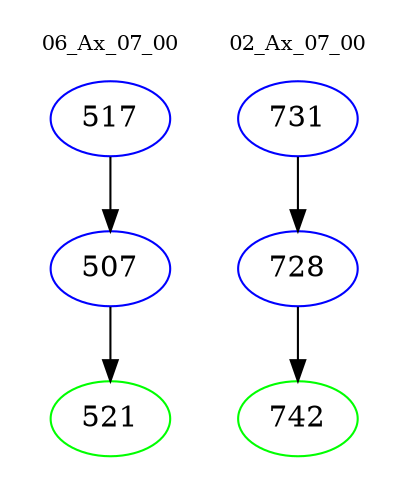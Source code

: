 digraph{
subgraph cluster_0 {
color = white
label = "06_Ax_07_00";
fontsize=10;
T0_517 [label="517", color="blue"]
T0_517 -> T0_507 [color="black"]
T0_507 [label="507", color="blue"]
T0_507 -> T0_521 [color="black"]
T0_521 [label="521", color="green"]
}
subgraph cluster_1 {
color = white
label = "02_Ax_07_00";
fontsize=10;
T1_731 [label="731", color="blue"]
T1_731 -> T1_728 [color="black"]
T1_728 [label="728", color="blue"]
T1_728 -> T1_742 [color="black"]
T1_742 [label="742", color="green"]
}
}
